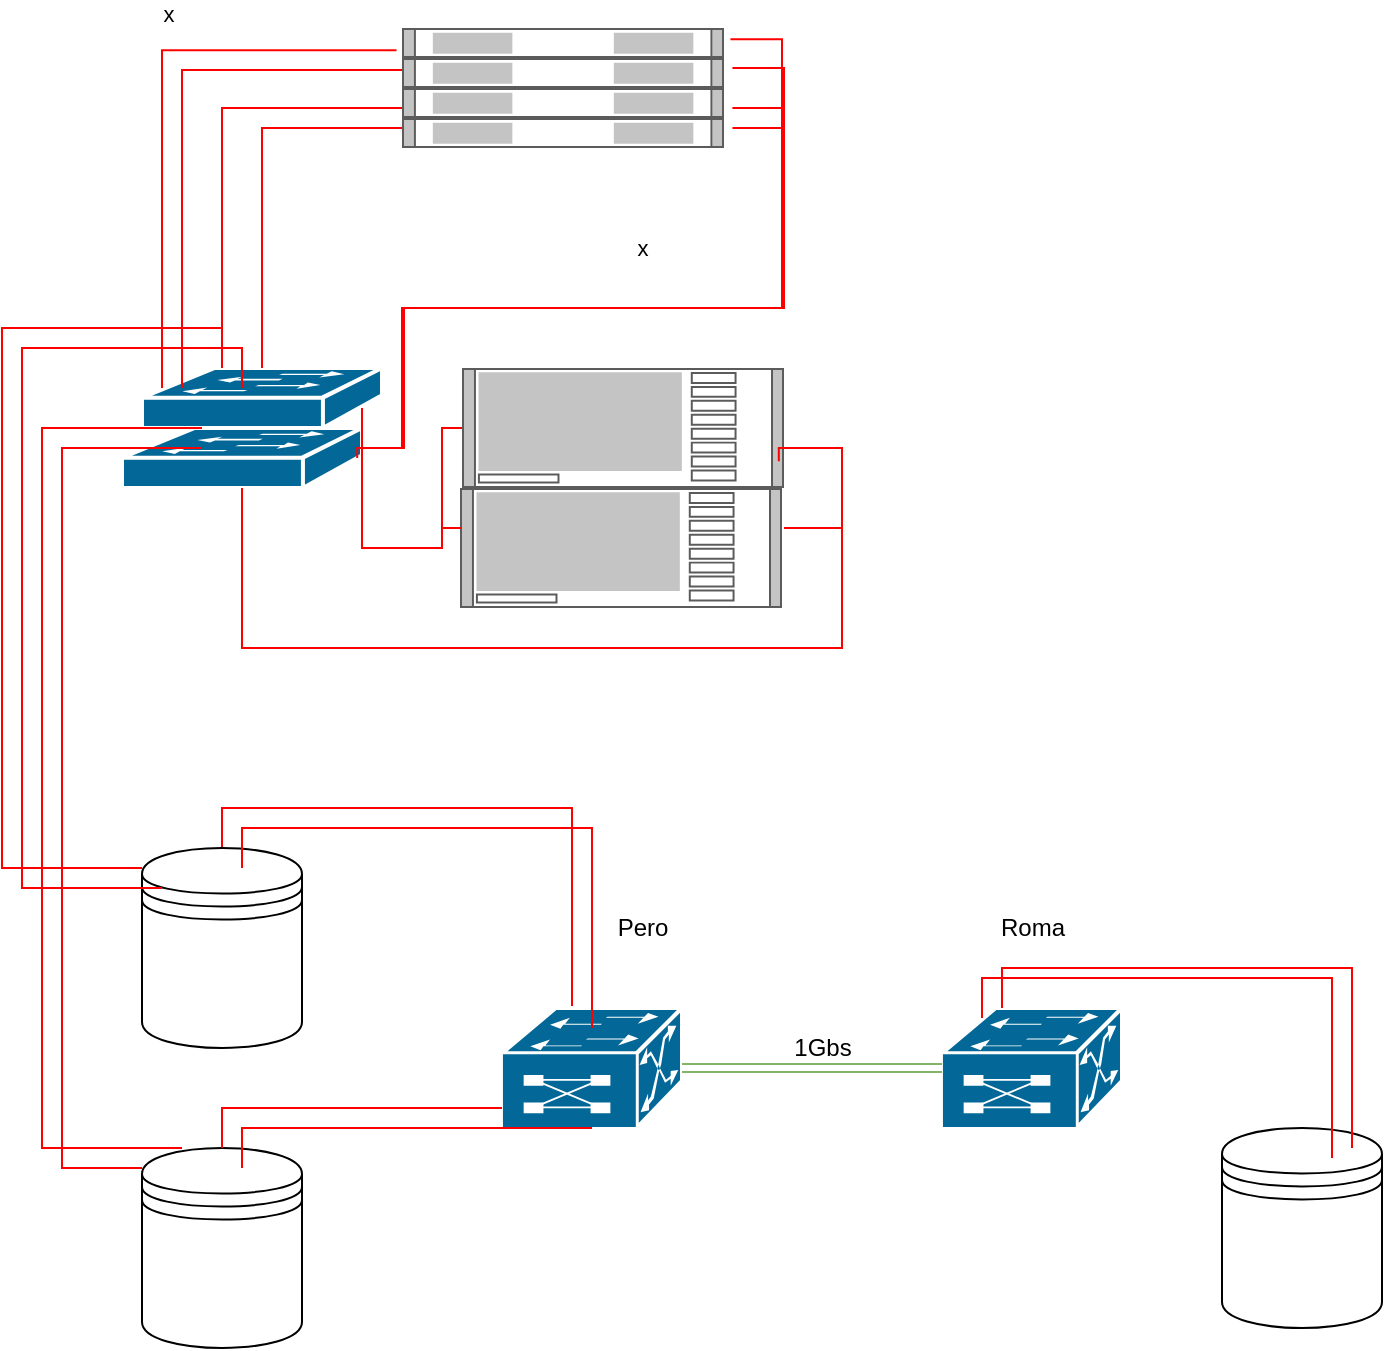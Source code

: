 <mxfile version="14.2.9" type="github">
  <diagram id="FgYWbg1JUuz5qOnDNe0g" name="Page-1">
    <mxGraphModel dx="1426" dy="808" grid="1" gridSize="10" guides="1" tooltips="1" connect="1" arrows="1" fold="1" page="1" pageScale="1" pageWidth="827" pageHeight="1169" math="0" shadow="0">
      <root>
        <mxCell id="0" />
        <mxCell id="1" parent="0" />
        <mxCell id="Te3tkwBKPqzMaICVHXVP-1" value="" style="shape=mxgraph.rack.ibm.ibm_1754_local_console_manager;html=1;labelPosition=right;align=left;spacingLeft=15;dashed=0;shadow=0;fillColor=#ffffff;" parent="1" vertex="1">
          <mxGeometry x="290" y="85" width="161" height="15" as="geometry" />
        </mxCell>
        <mxCell id="Te3tkwBKPqzMaICVHXVP-2" value="" style="shape=datastore;whiteSpace=wrap;html=1;" parent="1" vertex="1">
          <mxGeometry x="160" y="600" width="80" height="100" as="geometry" />
        </mxCell>
        <mxCell id="V6Mj1Y-csGA_Pd8vnED0-4" value="" style="edgeStyle=orthogonalEdgeStyle;rounded=0;orthogonalLoop=1;jettySize=auto;html=1;fillColor=#d80073;strokeColor=#FF0000;startArrow=none;startFill=0;endArrow=none;endFill=0;" parent="1" source="Te3tkwBKPqzMaICVHXVP-4" target="V6Mj1Y-csGA_Pd8vnED0-2" edge="1">
          <mxGeometry relative="1" as="geometry">
            <mxPoint x="230" y="390" as="targetPoint" />
            <Array as="points">
              <mxPoint x="200" y="430" />
              <mxPoint x="375" y="430" />
            </Array>
          </mxGeometry>
        </mxCell>
        <mxCell id="Te3tkwBKPqzMaICVHXVP-4" value="" style="shape=datastore;whiteSpace=wrap;html=1;" parent="1" vertex="1">
          <mxGeometry x="160" y="450" width="80" height="100" as="geometry" />
        </mxCell>
        <mxCell id="m5wlNnnDTEt4cHWDMtHI-1" value="" style="shape=mxgraph.rack.ibm.ibm_1754_local_console_manager;html=1;labelPosition=right;align=left;spacingLeft=15;dashed=0;shadow=0;fillColor=#ffffff;" parent="1" vertex="1">
          <mxGeometry x="290" y="40" width="161" height="15" as="geometry" />
        </mxCell>
        <mxCell id="m5wlNnnDTEt4cHWDMtHI-2" value="" style="shape=mxgraph.rack.ibm.ibm_1754_local_console_manager;html=1;labelPosition=right;align=left;spacingLeft=15;dashed=0;shadow=0;fillColor=#ffffff;" parent="1" vertex="1">
          <mxGeometry x="290" y="55" width="161" height="15" as="geometry" />
        </mxCell>
        <mxCell id="m5wlNnnDTEt4cHWDMtHI-3" value="" style="shape=mxgraph.rack.ibm.ibm_1754_local_console_manager;html=1;labelPosition=right;align=left;spacingLeft=15;dashed=0;shadow=0;fillColor=#ffffff;" parent="1" vertex="1">
          <mxGeometry x="290" y="70" width="161" height="15" as="geometry" />
        </mxCell>
        <mxCell id="V6Mj1Y-csGA_Pd8vnED0-2" value="" style="shape=mxgraph.cisco.switches.multiswitch_device;html=1;pointerEvents=1;dashed=0;fillColor=#036897;strokeColor=#ffffff;strokeWidth=2;verticalLabelPosition=bottom;verticalAlign=top;align=center;outlineConnect=0;" parent="1" vertex="1">
          <mxGeometry x="340" y="530" width="90" height="60" as="geometry" />
        </mxCell>
        <mxCell id="V6Mj1Y-csGA_Pd8vnED0-3" value="" style="shape=mxgraph.cisco.switches.workgroup_switch;html=1;pointerEvents=1;dashed=0;fillColor=#036897;strokeColor=#ffffff;strokeWidth=2;verticalLabelPosition=bottom;verticalAlign=top;align=center;outlineConnect=0;" parent="1" vertex="1">
          <mxGeometry x="150" y="240" width="120" height="30" as="geometry" />
        </mxCell>
        <mxCell id="V6Mj1Y-csGA_Pd8vnED0-5" value="" style="edgeStyle=orthogonalEdgeStyle;rounded=0;orthogonalLoop=1;jettySize=auto;html=1;fillColor=#d80073;strokeColor=#FF0000;startArrow=none;startFill=0;endArrow=none;endFill=0;" parent="1" edge="1">
          <mxGeometry relative="1" as="geometry">
            <mxPoint x="210" y="460" as="sourcePoint" />
            <mxPoint x="385" y="540" as="targetPoint" />
            <Array as="points">
              <mxPoint x="210" y="440" />
              <mxPoint x="385" y="440" />
            </Array>
          </mxGeometry>
        </mxCell>
        <mxCell id="V6Mj1Y-csGA_Pd8vnED0-6" value="" style="edgeStyle=orthogonalEdgeStyle;rounded=0;orthogonalLoop=1;jettySize=auto;html=1;fillColor=#d80073;strokeColor=#FF0000;startArrow=none;startFill=0;endArrow=none;endFill=0;" parent="1" target="V6Mj1Y-csGA_Pd8vnED0-2" edge="1">
          <mxGeometry relative="1" as="geometry">
            <mxPoint x="200" y="600" as="sourcePoint" />
            <mxPoint x="375" y="680" as="targetPoint" />
            <Array as="points">
              <mxPoint x="200" y="580" />
            </Array>
          </mxGeometry>
        </mxCell>
        <mxCell id="V6Mj1Y-csGA_Pd8vnED0-7" value="" style="edgeStyle=orthogonalEdgeStyle;rounded=0;orthogonalLoop=1;jettySize=auto;html=1;fillColor=#d80073;strokeColor=#FF0000;startArrow=none;startFill=0;endArrow=none;endFill=0;" parent="1" edge="1">
          <mxGeometry relative="1" as="geometry">
            <mxPoint x="210" y="610" as="sourcePoint" />
            <mxPoint x="385" y="590" as="targetPoint" />
            <Array as="points">
              <mxPoint x="210" y="590" />
              <mxPoint x="385" y="590" />
            </Array>
          </mxGeometry>
        </mxCell>
        <mxCell id="V6Mj1Y-csGA_Pd8vnED0-8" value="" style="shape=mxgraph.cisco.switches.workgroup_switch;html=1;pointerEvents=1;dashed=0;fillColor=#036897;strokeColor=#ffffff;strokeWidth=2;verticalLabelPosition=bottom;verticalAlign=top;align=center;outlineConnect=0;" parent="1" vertex="1">
          <mxGeometry x="160" y="210" width="120" height="30" as="geometry" />
        </mxCell>
        <mxCell id="V6Mj1Y-csGA_Pd8vnED0-9" value="" style="edgeStyle=orthogonalEdgeStyle;rounded=0;orthogonalLoop=1;jettySize=auto;html=1;fillColor=#d80073;strokeColor=#FF0000;startArrow=none;startFill=0;endArrow=none;endFill=0;" parent="1" target="Te3tkwBKPqzMaICVHXVP-4" edge="1">
          <mxGeometry relative="1" as="geometry">
            <mxPoint x="200" y="210" as="sourcePoint" />
            <mxPoint x="375" y="290" as="targetPoint" />
            <Array as="points">
              <mxPoint x="200" y="190" />
              <mxPoint x="90" y="190" />
              <mxPoint x="90" y="460" />
            </Array>
          </mxGeometry>
        </mxCell>
        <mxCell id="V6Mj1Y-csGA_Pd8vnED0-10" value="" style="edgeStyle=orthogonalEdgeStyle;rounded=0;orthogonalLoop=1;jettySize=auto;html=1;fillColor=#d80073;strokeColor=#FF0000;startArrow=none;startFill=0;endArrow=none;endFill=0;" parent="1" edge="1">
          <mxGeometry relative="1" as="geometry">
            <mxPoint x="210" y="220" as="sourcePoint" />
            <mxPoint x="170" y="470" as="targetPoint" />
            <Array as="points">
              <mxPoint x="210" y="200" />
              <mxPoint x="100" y="200" />
              <mxPoint x="100" y="470" />
            </Array>
          </mxGeometry>
        </mxCell>
        <mxCell id="V6Mj1Y-csGA_Pd8vnED0-11" value="x" style="edgeStyle=orthogonalEdgeStyle;rounded=0;orthogonalLoop=1;jettySize=auto;html=1;fillColor=#d80073;strokeColor=#FF0000;startArrow=none;startFill=0;endArrow=none;endFill=0;" parent="1" edge="1">
          <mxGeometry x="-1" y="-307" relative="1" as="geometry">
            <mxPoint x="190" y="240" as="sourcePoint" />
            <mxPoint x="180" y="600" as="targetPoint" />
            <Array as="points">
              <mxPoint x="110" y="240" />
              <mxPoint x="110" y="600" />
            </Array>
            <mxPoint x="-17" y="100" as="offset" />
          </mxGeometry>
        </mxCell>
        <mxCell id="V6Mj1Y-csGA_Pd8vnED0-12" value="x" style="edgeStyle=orthogonalEdgeStyle;rounded=0;orthogonalLoop=1;jettySize=auto;html=1;fillColor=#d80073;strokeColor=#FF0000;startArrow=none;startFill=0;endArrow=none;endFill=0;" parent="1" target="Te3tkwBKPqzMaICVHXVP-2" edge="1">
          <mxGeometry x="-1" y="-242" relative="1" as="geometry">
            <mxPoint x="190" y="250" as="sourcePoint" />
            <mxPoint x="190" y="640.03" as="targetPoint" />
            <Array as="points">
              <mxPoint x="120" y="250" />
              <mxPoint x="120" y="610" />
            </Array>
            <mxPoint x="220" y="142" as="offset" />
          </mxGeometry>
        </mxCell>
        <mxCell id="V6Mj1Y-csGA_Pd8vnED0-13" value="" style="shape=mxgraph.cisco.switches.multiswitch_device;html=1;pointerEvents=1;dashed=0;fillColor=#036897;strokeColor=#ffffff;strokeWidth=2;verticalLabelPosition=bottom;verticalAlign=top;align=center;outlineConnect=0;" parent="1" vertex="1">
          <mxGeometry x="560" y="530" width="90" height="60" as="geometry" />
        </mxCell>
        <mxCell id="V6Mj1Y-csGA_Pd8vnED0-14" value="" style="shape=datastore;whiteSpace=wrap;html=1;" parent="1" vertex="1">
          <mxGeometry x="700" y="590" width="80" height="100" as="geometry" />
        </mxCell>
        <mxCell id="V6Mj1Y-csGA_Pd8vnED0-15" value="" style="shape=link;html=1;exitX=1;exitY=0.5;exitDx=0;exitDy=0;exitPerimeter=0;entryX=0;entryY=0.5;entryDx=0;entryDy=0;entryPerimeter=0;fillColor=#d5e8d4;strokeColor=#82b366;" parent="1" source="V6Mj1Y-csGA_Pd8vnED0-2" target="V6Mj1Y-csGA_Pd8vnED0-13" edge="1">
          <mxGeometry width="100" relative="1" as="geometry">
            <mxPoint x="440" y="559.5" as="sourcePoint" />
            <mxPoint x="550" y="560" as="targetPoint" />
          </mxGeometry>
        </mxCell>
        <mxCell id="V6Mj1Y-csGA_Pd8vnED0-16" value="" style="edgeStyle=orthogonalEdgeStyle;rounded=0;orthogonalLoop=1;jettySize=auto;html=1;fillColor=#d80073;strokeColor=#FF0000;startArrow=none;startFill=0;endArrow=none;endFill=0;" parent="1" edge="1">
          <mxGeometry relative="1" as="geometry">
            <mxPoint x="590" y="530" as="sourcePoint" />
            <mxPoint x="765" y="600" as="targetPoint" />
            <Array as="points">
              <mxPoint x="590" y="510" />
              <mxPoint x="765" y="510" />
            </Array>
          </mxGeometry>
        </mxCell>
        <mxCell id="V6Mj1Y-csGA_Pd8vnED0-17" value="" style="edgeStyle=orthogonalEdgeStyle;rounded=0;orthogonalLoop=1;jettySize=auto;html=1;fillColor=#d80073;strokeColor=#FF0000;startArrow=none;startFill=0;endArrow=none;endFill=0;" parent="1" edge="1">
          <mxGeometry relative="1" as="geometry">
            <mxPoint x="580" y="535" as="sourcePoint" />
            <mxPoint x="755" y="605" as="targetPoint" />
            <Array as="points">
              <mxPoint x="580" y="515" />
              <mxPoint x="755" y="515" />
            </Array>
          </mxGeometry>
        </mxCell>
        <mxCell id="V6Mj1Y-csGA_Pd8vnED0-18" value="1Gbs" style="text;html=1;resizable=0;autosize=1;align=center;verticalAlign=middle;points=[];fillColor=none;strokeColor=none;rounded=0;" parent="1" vertex="1">
          <mxGeometry x="480" y="540" width="40" height="20" as="geometry" />
        </mxCell>
        <mxCell id="V6Mj1Y-csGA_Pd8vnED0-19" value="Roma" style="text;html=1;resizable=0;autosize=1;align=center;verticalAlign=middle;points=[];fillColor=none;strokeColor=none;rounded=0;" parent="1" vertex="1">
          <mxGeometry x="580" y="480" width="50" height="20" as="geometry" />
        </mxCell>
        <mxCell id="V6Mj1Y-csGA_Pd8vnED0-20" value="Pero" style="text;html=1;resizable=0;autosize=1;align=center;verticalAlign=middle;points=[];fillColor=none;strokeColor=none;rounded=0;" parent="1" vertex="1">
          <mxGeometry x="390" y="480" width="40" height="20" as="geometry" />
        </mxCell>
        <mxCell id="V6Mj1Y-csGA_Pd8vnED0-22" value="" style="edgeStyle=orthogonalEdgeStyle;rounded=0;orthogonalLoop=1;jettySize=auto;html=1;fillColor=#d80073;strokeColor=#FF0000;startArrow=none;startFill=0;endArrow=none;endFill=0;exitX=-0.017;exitY=0.743;exitDx=0;exitDy=0;exitPerimeter=0;" parent="1" source="m5wlNnnDTEt4cHWDMtHI-1" edge="1">
          <mxGeometry relative="1" as="geometry">
            <mxPoint x="280.0" y="59.97" as="sourcePoint" />
            <mxPoint x="170" y="220" as="targetPoint" />
            <Array as="points">
              <mxPoint x="170" y="51" />
            </Array>
          </mxGeometry>
        </mxCell>
        <mxCell id="V6Mj1Y-csGA_Pd8vnED0-23" value="" style="edgeStyle=orthogonalEdgeStyle;rounded=0;orthogonalLoop=1;jettySize=auto;html=1;fillColor=#d80073;strokeColor=#FF0000;startArrow=none;startFill=0;endArrow=none;endFill=0;" parent="1" edge="1">
          <mxGeometry relative="1" as="geometry">
            <mxPoint x="290" y="61" as="sourcePoint" />
            <mxPoint x="180" y="220" as="targetPoint" />
            <Array as="points">
              <mxPoint x="180" y="61" />
            </Array>
          </mxGeometry>
        </mxCell>
        <mxCell id="V6Mj1Y-csGA_Pd8vnED0-24" value="" style="edgeStyle=orthogonalEdgeStyle;rounded=0;orthogonalLoop=1;jettySize=auto;html=1;fillColor=#d80073;strokeColor=#FF0000;startArrow=none;startFill=0;endArrow=none;endFill=0;" parent="1" edge="1">
          <mxGeometry relative="1" as="geometry">
            <mxPoint x="290" y="80" as="sourcePoint" />
            <mxPoint x="200" y="210" as="targetPoint" />
            <Array as="points">
              <mxPoint x="200" y="80" />
            </Array>
          </mxGeometry>
        </mxCell>
        <mxCell id="V6Mj1Y-csGA_Pd8vnED0-25" value="" style="edgeStyle=orthogonalEdgeStyle;rounded=0;orthogonalLoop=1;jettySize=auto;html=1;fillColor=#d80073;strokeColor=#FF0000;startArrow=none;startFill=0;endArrow=none;endFill=0;" parent="1" edge="1">
          <mxGeometry relative="1" as="geometry">
            <mxPoint x="290" y="90" as="sourcePoint" />
            <mxPoint x="220" y="210" as="targetPoint" />
            <Array as="points">
              <mxPoint x="220" y="90" />
              <mxPoint x="220" y="210" />
            </Array>
          </mxGeometry>
        </mxCell>
        <mxCell id="V6Mj1Y-csGA_Pd8vnED0-26" value="" style="shape=mxgraph.rack.ibm.ibm_x3850_x5;html=1;labelPosition=right;align=left;spacingLeft=15;dashed=0;shadow=0;fillColor=#ffffff;" parent="1" vertex="1">
          <mxGeometry x="320" y="210" width="161" height="60" as="geometry" />
        </mxCell>
        <mxCell id="V6Mj1Y-csGA_Pd8vnED0-27" value="" style="shape=mxgraph.rack.ibm.ibm_x3850_x5;html=1;labelPosition=right;align=left;spacingLeft=15;dashed=0;shadow=0;fillColor=#ffffff;" parent="1" vertex="1">
          <mxGeometry x="319" y="270" width="161" height="60" as="geometry" />
        </mxCell>
        <mxCell id="V6Mj1Y-csGA_Pd8vnED0-28" value="" style="edgeStyle=orthogonalEdgeStyle;rounded=0;orthogonalLoop=1;jettySize=auto;html=1;fillColor=#d80073;strokeColor=#FF0000;startArrow=none;startFill=0;endArrow=none;endFill=0;exitX=1.02;exitY=0.375;exitDx=0;exitDy=0;exitPerimeter=0;" parent="1" source="m5wlNnnDTEt4cHWDMtHI-1" edge="1">
          <mxGeometry relative="1" as="geometry">
            <mxPoint x="550.0" y="100" as="sourcePoint" />
            <mxPoint x="270" y="248" as="targetPoint" />
            <Array as="points">
              <mxPoint x="480" y="46" />
              <mxPoint x="480" y="180" />
              <mxPoint x="290" y="180" />
              <mxPoint x="290" y="250" />
              <mxPoint x="270" y="250" />
            </Array>
          </mxGeometry>
        </mxCell>
        <mxCell id="V6Mj1Y-csGA_Pd8vnED0-30" value="" style="edgeStyle=orthogonalEdgeStyle;rounded=0;orthogonalLoop=1;jettySize=auto;html=1;fillColor=#d80073;strokeColor=#FF0000;startArrow=none;startFill=0;endArrow=none;endFill=0;exitX=1.02;exitY=0.375;exitDx=0;exitDy=0;exitPerimeter=0;" parent="1" edge="1">
          <mxGeometry relative="1" as="geometry">
            <mxPoint x="455.22" y="60.005" as="sourcePoint" />
            <mxPoint x="271" y="250" as="targetPoint" />
            <Array as="points">
              <mxPoint x="481" y="60" />
              <mxPoint x="481" y="180" />
              <mxPoint x="291" y="180" />
              <mxPoint x="291" y="250" />
            </Array>
          </mxGeometry>
        </mxCell>
        <mxCell id="V6Mj1Y-csGA_Pd8vnED0-31" value="" style="edgeStyle=orthogonalEdgeStyle;rounded=0;orthogonalLoop=1;jettySize=auto;html=1;fillColor=#d80073;strokeColor=#FF0000;startArrow=none;startFill=0;endArrow=none;endFill=0;exitX=1.02;exitY=0.375;exitDx=0;exitDy=0;exitPerimeter=0;entryX=0.98;entryY=0.5;entryDx=0;entryDy=0;entryPerimeter=0;" parent="1" target="V6Mj1Y-csGA_Pd8vnED0-3" edge="1">
          <mxGeometry relative="1" as="geometry">
            <mxPoint x="455.19" y="80.005" as="sourcePoint" />
            <mxPoint x="270.97" y="282.38" as="targetPoint" />
            <Array as="points">
              <mxPoint x="481" y="80" />
              <mxPoint x="481" y="180" />
              <mxPoint x="291" y="180" />
              <mxPoint x="291" y="250" />
              <mxPoint x="268" y="250" />
            </Array>
          </mxGeometry>
        </mxCell>
        <mxCell id="V6Mj1Y-csGA_Pd8vnED0-32" value="" style="edgeStyle=orthogonalEdgeStyle;rounded=0;orthogonalLoop=1;jettySize=auto;html=1;fillColor=#d80073;strokeColor=#FF0000;startArrow=none;startFill=0;endArrow=none;endFill=0;exitX=1.02;exitY=0.375;exitDx=0;exitDy=0;exitPerimeter=0;" parent="1" target="V6Mj1Y-csGA_Pd8vnED0-3" edge="1">
          <mxGeometry relative="1" as="geometry">
            <mxPoint x="455.22" y="90.005" as="sourcePoint" />
            <mxPoint x="271.0" y="292.38" as="targetPoint" />
            <Array as="points">
              <mxPoint x="481" y="90" />
              <mxPoint x="481" y="180" />
              <mxPoint x="291" y="180" />
              <mxPoint x="291" y="250" />
            </Array>
          </mxGeometry>
        </mxCell>
        <mxCell id="V6Mj1Y-csGA_Pd8vnED0-33" value="" style="edgeStyle=orthogonalEdgeStyle;rounded=0;orthogonalLoop=1;jettySize=auto;html=1;fillColor=#d80073;strokeColor=#FF0000;startArrow=none;startFill=0;endArrow=none;endFill=0;" parent="1" target="V6Mj1Y-csGA_Pd8vnED0-3" edge="1">
          <mxGeometry relative="1" as="geometry">
            <mxPoint x="481" y="290" as="sourcePoint" />
            <mxPoint x="200" y="340" as="targetPoint" />
            <Array as="points">
              <mxPoint x="481" y="290" />
              <mxPoint x="510" y="290" />
              <mxPoint x="510" y="350" />
              <mxPoint x="210" y="350" />
            </Array>
          </mxGeometry>
        </mxCell>
        <mxCell id="V6Mj1Y-csGA_Pd8vnED0-34" value="" style="edgeStyle=orthogonalEdgeStyle;rounded=0;orthogonalLoop=1;jettySize=auto;html=1;fillColor=#d80073;strokeColor=#FF0000;startArrow=none;startFill=0;endArrow=none;endFill=0;exitX=0.984;exitY=0.778;exitDx=0;exitDy=0;exitPerimeter=0;" parent="1" source="V6Mj1Y-csGA_Pd8vnED0-26" edge="1">
          <mxGeometry relative="1" as="geometry">
            <mxPoint x="481" y="300" as="sourcePoint" />
            <mxPoint x="210.0" y="270" as="targetPoint" />
            <Array as="points">
              <mxPoint x="478" y="250" />
              <mxPoint x="510" y="250" />
              <mxPoint x="510" y="350" />
              <mxPoint x="210" y="350" />
            </Array>
          </mxGeometry>
        </mxCell>
        <mxCell id="tTCGP2Bh0IPdNetbSret-3" value="" style="edgeStyle=orthogonalEdgeStyle;rounded=0;orthogonalLoop=1;jettySize=auto;html=1;fillColor=#d80073;strokeColor=#FF0000;startArrow=none;startFill=0;endArrow=none;endFill=0;" edge="1" parent="1">
          <mxGeometry relative="1" as="geometry">
            <mxPoint x="320" y="240" as="sourcePoint" />
            <mxPoint x="270" y="230" as="targetPoint" />
            <Array as="points">
              <mxPoint x="320" y="240" />
              <mxPoint x="310" y="240" />
              <mxPoint x="310" y="300" />
              <mxPoint x="270" y="300" />
            </Array>
          </mxGeometry>
        </mxCell>
        <mxCell id="tTCGP2Bh0IPdNetbSret-4" value="" style="edgeStyle=orthogonalEdgeStyle;rounded=0;orthogonalLoop=1;jettySize=auto;html=1;fillColor=#d80073;strokeColor=#FF0000;startArrow=none;startFill=0;endArrow=none;endFill=0;" edge="1" parent="1">
          <mxGeometry relative="1" as="geometry">
            <mxPoint x="320" y="290" as="sourcePoint" />
            <mxPoint x="270" y="230" as="targetPoint" />
            <Array as="points">
              <mxPoint x="310" y="290" />
              <mxPoint x="310" y="300" />
              <mxPoint x="270" y="300" />
            </Array>
          </mxGeometry>
        </mxCell>
      </root>
    </mxGraphModel>
  </diagram>
</mxfile>
